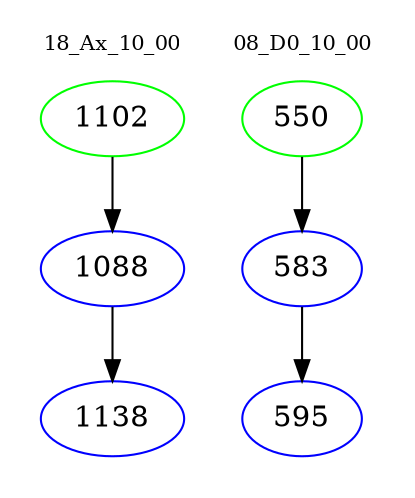digraph{
subgraph cluster_0 {
color = white
label = "18_Ax_10_00";
fontsize=10;
T0_1102 [label="1102", color="green"]
T0_1102 -> T0_1088 [color="black"]
T0_1088 [label="1088", color="blue"]
T0_1088 -> T0_1138 [color="black"]
T0_1138 [label="1138", color="blue"]
}
subgraph cluster_1 {
color = white
label = "08_D0_10_00";
fontsize=10;
T1_550 [label="550", color="green"]
T1_550 -> T1_583 [color="black"]
T1_583 [label="583", color="blue"]
T1_583 -> T1_595 [color="black"]
T1_595 [label="595", color="blue"]
}
}
